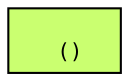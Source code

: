digraph {
	graph [size="12,12"]
	node [align=left fontname=monospace fontsize=10 height=0.2 ranksep=0.1 shape=box style=filled]
	1915580730800 [label="
 ()" fillcolor=darkolivegreen1]
}
